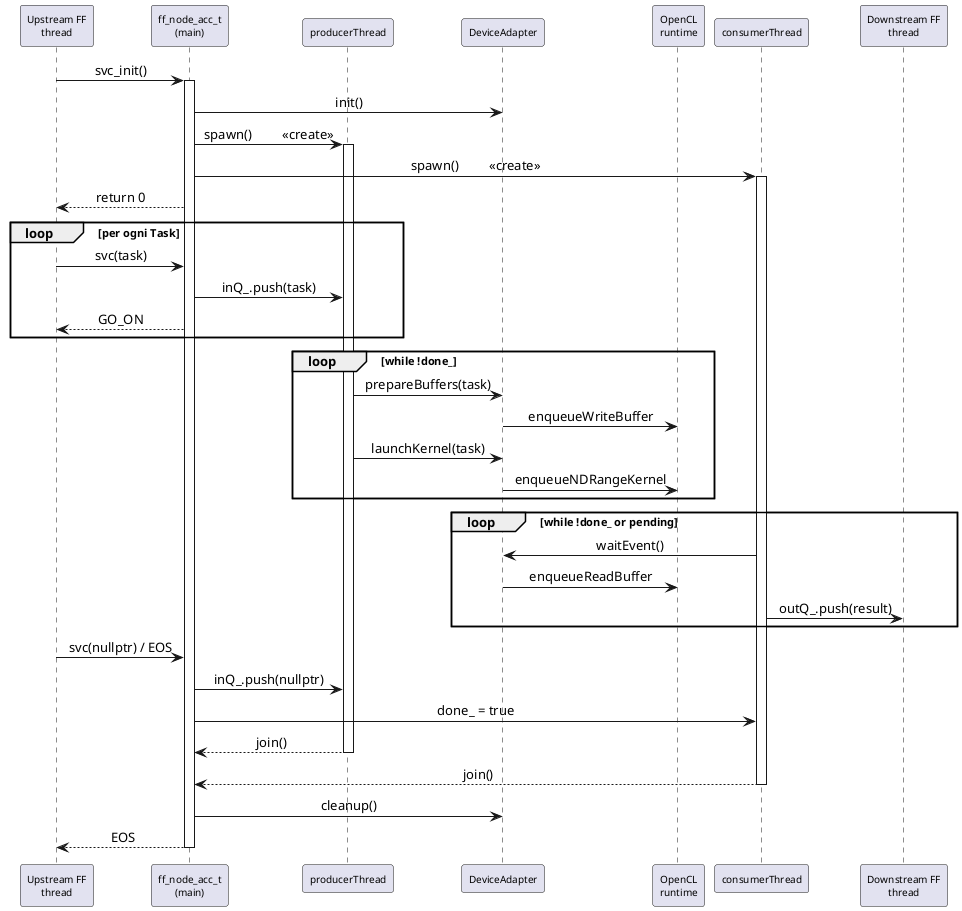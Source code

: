 @startuml Sequence_FastFlowAccel
'--- stile minimo ------------------------------------------------------
skinparam participantFontSize 10
skinparam sequenceMessageAlign center
'----------------------------------------------------------------------

'== Partecipanti =======================================================
participant "Upstream FF\nthread"       as Upstream
participant "ff_node_acc_t\n(main)"     as Node
participant "producerThread"            as Prod
participant "DeviceAdapter"             as Adp
participant "OpenCL\nruntime"           as OCL
participant "consumerThread"            as Cons
participant "Downstream FF\nthread"     as Down

'== Start-up ===========================================================
Upstream -> Node : svc_init()
activate Node
Node    -> Adp  : init()
Node    -> Prod : spawn()         <<create>>
activate Prod
Node    -> Cons : spawn()         <<create>>
activate Cons
Upstream <-- Node : return 0

'== Streaming dei task ================================================
loop per ogni Task
  Upstream -> Node : svc(task)
  Node     -> Prod : inQ_.push(task)
  Upstream <-- Node : GO_ON
end

'== Producer loop (device submit) =====================================
loop while !done_
  Prod -> Adp : prepareBuffers(task)
  Adp  -> OCL : enqueueWriteBuffer
  Prod -> Adp : launchKernel(task)
  Adp  -> OCL : enqueueNDRangeKernel
end

'== Consumer loop (device completion) =================================
loop while !done_ or pending
  Cons -> Adp : waitEvent()
  Adp  -> OCL : enqueueReadBuffer
  Cons -> Down : outQ_.push(result)
end

'== Shutdown ==========================================================
Upstream -> Node : svc(nullptr) / EOS
Node -> Prod : inQ_.push(nullptr)
Node -> Cons : done_ = true
Prod --> Node : join()
deactivate Prod
Cons --> Node : join()
deactivate Cons
Node -> Adp : cleanup()
Upstream <-- Node : EOS
deactivate Node
@enduml
